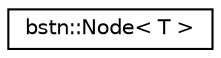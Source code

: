 digraph "Graphical Class Hierarchy"
{
  edge [fontname="Helvetica",fontsize="10",labelfontname="Helvetica",labelfontsize="10"];
  node [fontname="Helvetica",fontsize="10",shape=record];
  rankdir="LR";
  Node1 [label="bstn::Node\< T \>",height=0.2,width=0.4,color="black", fillcolor="white", style="filled",URL="$classbstn_1_1_node.html"];
}

